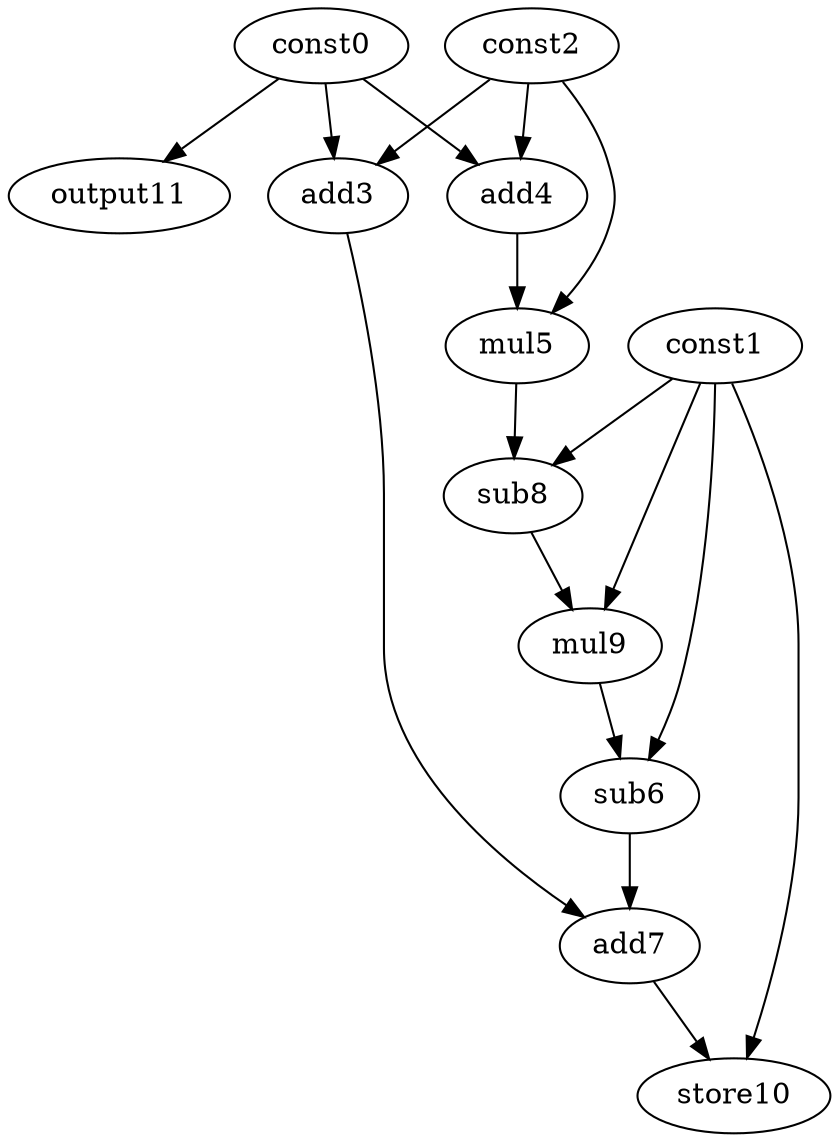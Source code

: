digraph G { 
const0[opcode=const]; 
const1[opcode=const]; 
const2[opcode=const]; 
add3[opcode=add]; 
add4[opcode=add]; 
mul5[opcode=mul]; 
sub6[opcode=sub]; 
add7[opcode=add]; 
sub8[opcode=sub]; 
mul9[opcode=mul]; 
store10[opcode=store]; 
output11[opcode=output]; 
const0->add3[operand=0];
const2->add3[operand=1];
const0->add4[operand=0];
const2->add4[operand=1];
const0->output11[operand=0];
const2->mul5[operand=0];
add4->mul5[operand=1];
const1->sub8[operand=0];
mul5->sub8[operand=1];
sub8->mul9[operand=0];
const1->mul9[operand=1];
const1->sub6[operand=0];
mul9->sub6[operand=1];
add3->add7[operand=0];
sub6->add7[operand=1];
add7->store10[operand=0];
const1->store10[operand=1];
}

